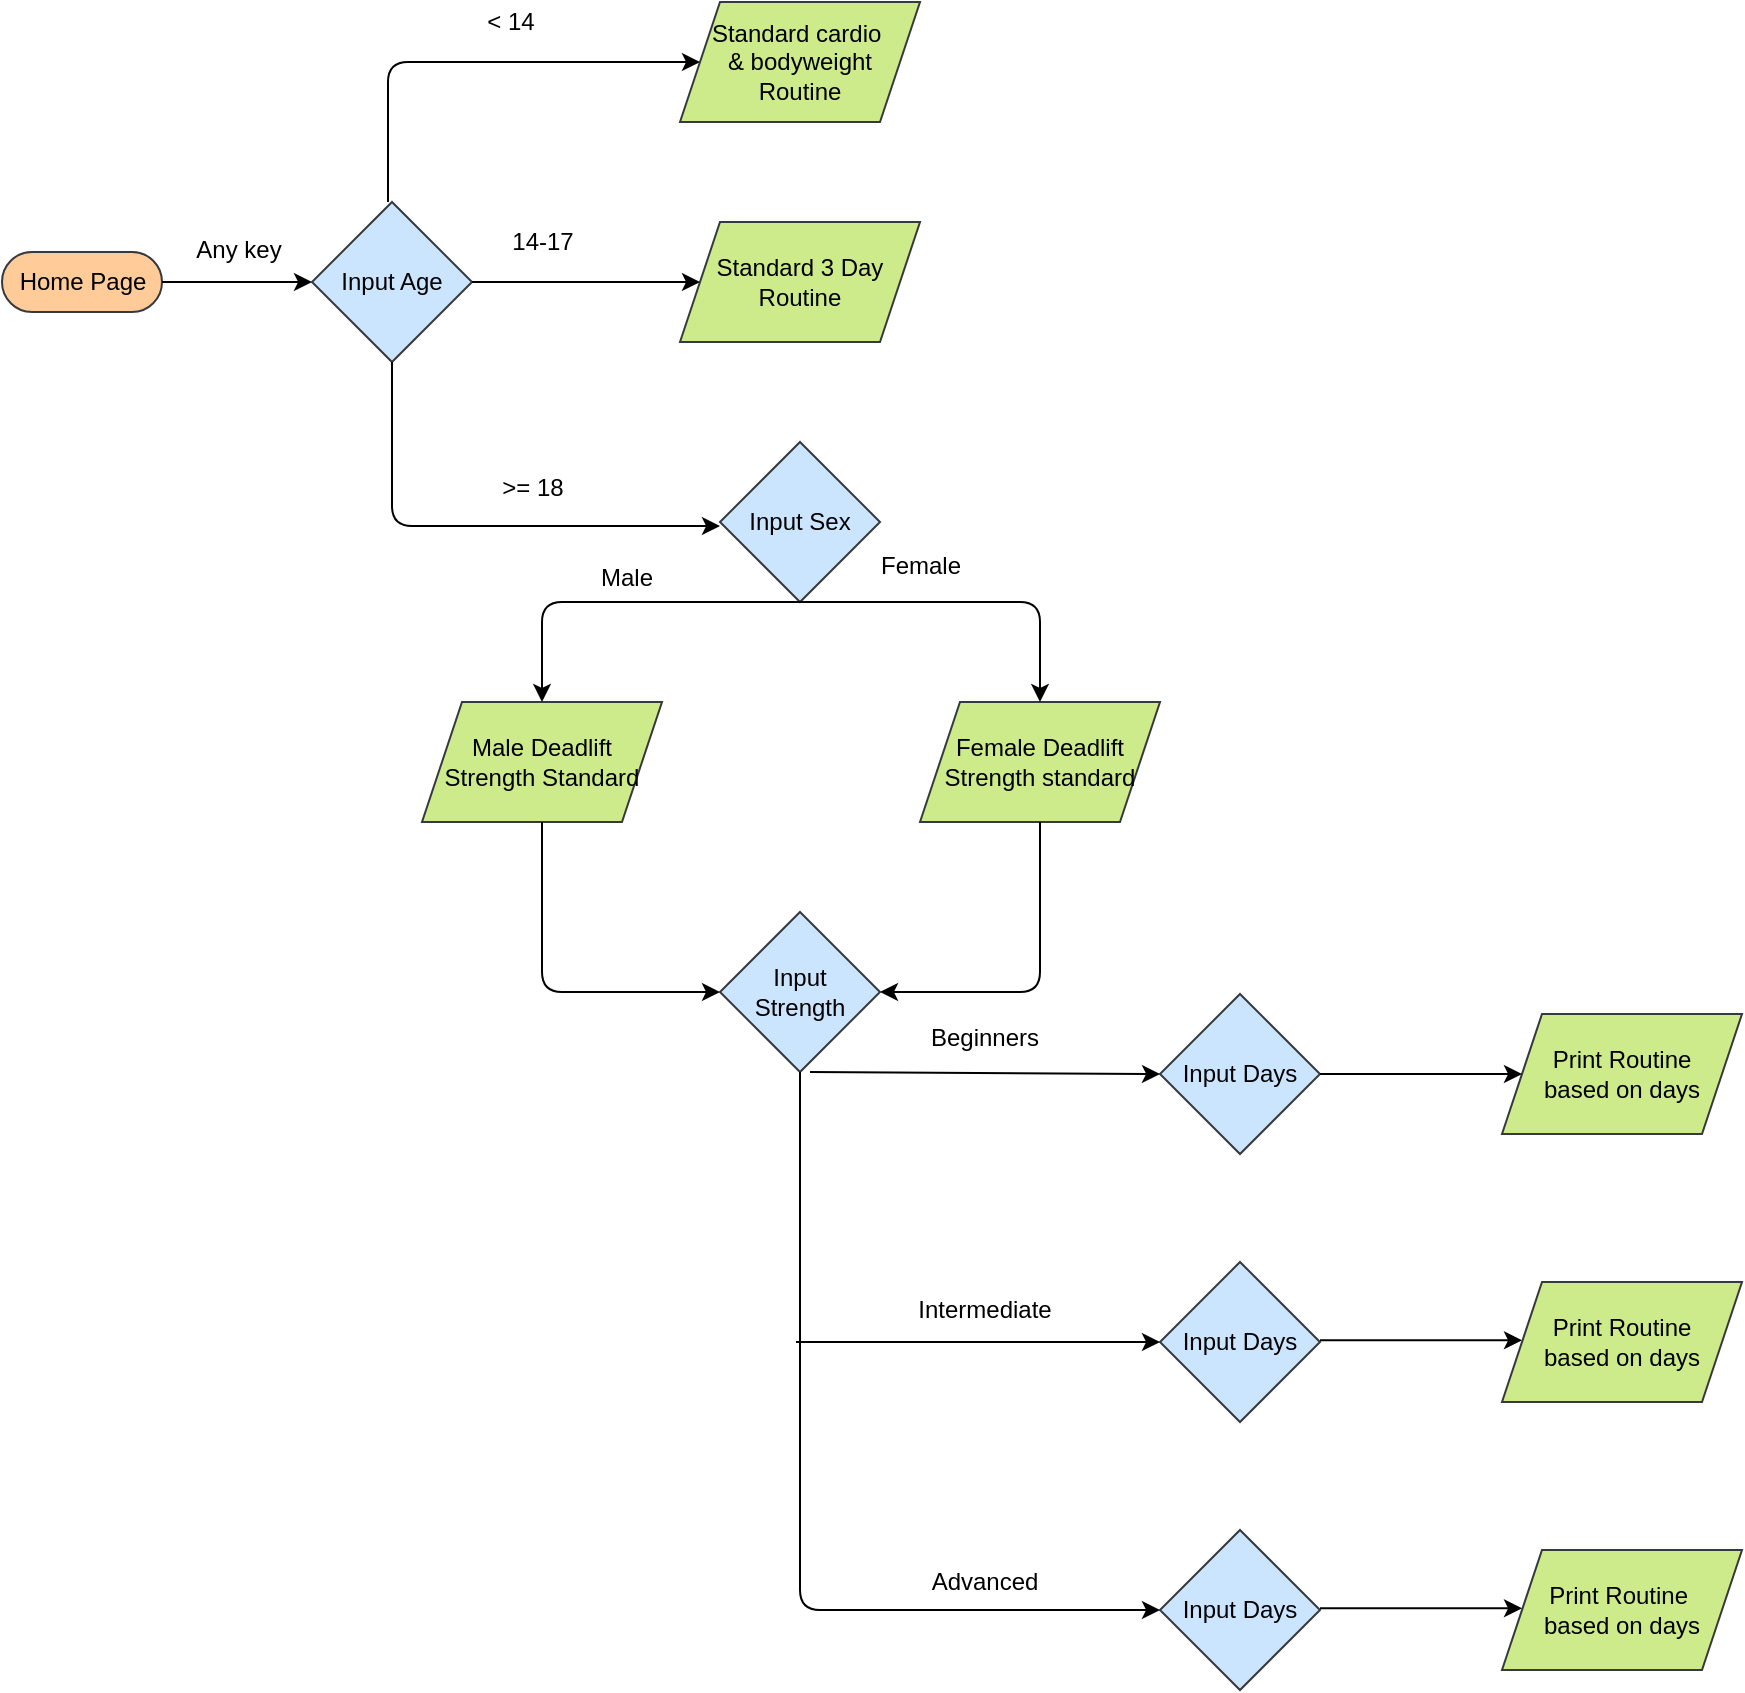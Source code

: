 <mxfile version="14.9.0" type="device"><diagram id="m_XJc1CSSbAmweSpiA36" name="Page-1"><mxGraphModel dx="2583" dy="1445" grid="0" gridSize="10" guides="1" tooltips="1" connect="1" arrows="1" fold="1" page="1" pageScale="1" pageWidth="1654" pageHeight="1169" math="0" shadow="0"><root><mxCell id="0"/><mxCell id="1" parent="0"/><mxCell id="C4KNqhpjq2YHqW3zjoB6-22" value="Home Page" style="html=1;dashed=0;whitespace=wrap;shape=mxgraph.dfd.start;fillColor=#ffcc99;strokeColor=#36393d;" vertex="1" parent="1"><mxGeometry x="25" y="171" width="80" height="30" as="geometry"/></mxCell><mxCell id="C4KNqhpjq2YHqW3zjoB6-23" value="Input Age" style="rhombus;whiteSpace=wrap;html=1;fillColor=#cce5ff;strokeColor=#36393d;" vertex="1" parent="1"><mxGeometry x="180" y="146" width="80" height="80" as="geometry"/></mxCell><mxCell id="C4KNqhpjq2YHqW3zjoB6-24" value="" style="endArrow=classic;html=1;exitX=1;exitY=0.5;exitDx=0;exitDy=0;exitPerimeter=0;entryX=0;entryY=0.5;entryDx=0;entryDy=0;" edge="1" parent="1" source="C4KNqhpjq2YHqW3zjoB6-22" target="C4KNqhpjq2YHqW3zjoB6-23"><mxGeometry width="50" height="50" relative="1" as="geometry"><mxPoint x="411" y="171" as="sourcePoint"/><mxPoint x="461" y="121" as="targetPoint"/></mxGeometry></mxCell><mxCell id="C4KNqhpjq2YHqW3zjoB6-25" value="Any key" style="text;html=1;align=center;verticalAlign=middle;resizable=0;points=[];autosize=1;strokeColor=none;" vertex="1" parent="1"><mxGeometry x="117" y="161" width="52" height="18" as="geometry"/></mxCell><mxCell id="C4KNqhpjq2YHqW3zjoB6-26" value="Standard 3 Day&lt;br&gt;Routine" style="shape=parallelogram;perimeter=parallelogramPerimeter;whiteSpace=wrap;html=1;fixedSize=1;fillColor=#cdeb8b;strokeColor=#36393d;" vertex="1" parent="1"><mxGeometry x="364" y="156" width="120" height="60" as="geometry"/></mxCell><mxCell id="C4KNqhpjq2YHqW3zjoB6-27" value="Standard cardio&amp;nbsp;&lt;br&gt;&amp;amp; bodyweight&lt;br&gt;Routine" style="shape=parallelogram;perimeter=parallelogramPerimeter;whiteSpace=wrap;html=1;fixedSize=1;fillColor=#cdeb8b;strokeColor=#36393d;" vertex="1" parent="1"><mxGeometry x="364" y="46" width="120" height="60" as="geometry"/></mxCell><mxCell id="C4KNqhpjq2YHqW3zjoB6-28" value="" style="endArrow=classic;html=1;entryX=0;entryY=0.5;entryDx=0;entryDy=0;" edge="1" parent="1" target="C4KNqhpjq2YHqW3zjoB6-27"><mxGeometry width="50" height="50" relative="1" as="geometry"><mxPoint x="218" y="146" as="sourcePoint"/><mxPoint x="268" y="96" as="targetPoint"/><Array as="points"><mxPoint x="218" y="76"/></Array></mxGeometry></mxCell><mxCell id="C4KNqhpjq2YHqW3zjoB6-29" value="" style="endArrow=classic;html=1;exitX=1;exitY=0.5;exitDx=0;exitDy=0;entryX=0;entryY=0.5;entryDx=0;entryDy=0;" edge="1" parent="1" source="C4KNqhpjq2YHqW3zjoB6-23" target="C4KNqhpjq2YHqW3zjoB6-26"><mxGeometry width="50" height="50" relative="1" as="geometry"><mxPoint x="407" y="570" as="sourcePoint"/><mxPoint x="457" y="520" as="targetPoint"/></mxGeometry></mxCell><mxCell id="C4KNqhpjq2YHqW3zjoB6-31" value="&amp;lt; 14" style="text;html=1;align=center;verticalAlign=middle;resizable=0;points=[];autosize=1;strokeColor=none;" vertex="1" parent="1"><mxGeometry x="262" y="47" width="34" height="18" as="geometry"/></mxCell><mxCell id="C4KNqhpjq2YHqW3zjoB6-32" value="14-17" style="text;html=1;align=center;verticalAlign=middle;resizable=0;points=[];autosize=1;strokeColor=none;" vertex="1" parent="1"><mxGeometry x="275" y="157" width="40" height="18" as="geometry"/></mxCell><mxCell id="C4KNqhpjq2YHqW3zjoB6-33" value="Input Sex" style="rhombus;whiteSpace=wrap;html=1;fillColor=#cce5ff;strokeColor=#36393d;" vertex="1" parent="1"><mxGeometry x="384" y="266" width="80" height="80" as="geometry"/></mxCell><mxCell id="C4KNqhpjq2YHqW3zjoB6-34" value="" style="endArrow=classic;html=1;exitX=0.5;exitY=1;exitDx=0;exitDy=0;entryX=0;entryY=0.525;entryDx=0;entryDy=0;entryPerimeter=0;" edge="1" parent="1" source="C4KNqhpjq2YHqW3zjoB6-23" target="C4KNqhpjq2YHqW3zjoB6-33"><mxGeometry width="50" height="50" relative="1" as="geometry"><mxPoint x="407" y="548" as="sourcePoint"/><mxPoint x="457" y="498" as="targetPoint"/><Array as="points"><mxPoint x="220" y="308"/></Array></mxGeometry></mxCell><mxCell id="C4KNqhpjq2YHqW3zjoB6-35" value="&amp;gt;= 18" style="text;html=1;align=center;verticalAlign=middle;resizable=0;points=[];autosize=1;strokeColor=none;" vertex="1" parent="1"><mxGeometry x="270" y="280" width="40" height="18" as="geometry"/></mxCell><mxCell id="C4KNqhpjq2YHqW3zjoB6-36" value="Female Deadlift&lt;br&gt;Strength standard" style="shape=parallelogram;perimeter=parallelogramPerimeter;whiteSpace=wrap;html=1;fixedSize=1;fillColor=#cdeb8b;strokeColor=#36393d;" vertex="1" parent="1"><mxGeometry x="484" y="396" width="120" height="60" as="geometry"/></mxCell><mxCell id="C4KNqhpjq2YHqW3zjoB6-37" value="Male Deadlift&lt;br&gt;Strength Standard" style="shape=parallelogram;perimeter=parallelogramPerimeter;whiteSpace=wrap;html=1;fixedSize=1;fillColor=#cdeb8b;strokeColor=#36393d;" vertex="1" parent="1"><mxGeometry x="235" y="396" width="120" height="60" as="geometry"/></mxCell><mxCell id="C4KNqhpjq2YHqW3zjoB6-38" value="" style="endArrow=classic;html=1;exitX=0.5;exitY=1;exitDx=0;exitDy=0;entryX=0.5;entryY=0;entryDx=0;entryDy=0;" edge="1" parent="1" source="C4KNqhpjq2YHqW3zjoB6-33" target="C4KNqhpjq2YHqW3zjoB6-36"><mxGeometry width="50" height="50" relative="1" as="geometry"><mxPoint x="407" y="548" as="sourcePoint"/><mxPoint x="457" y="498" as="targetPoint"/><Array as="points"><mxPoint x="544" y="346"/></Array></mxGeometry></mxCell><mxCell id="C4KNqhpjq2YHqW3zjoB6-39" value="" style="endArrow=classic;html=1;exitX=0.5;exitY=1;exitDx=0;exitDy=0;entryX=0.5;entryY=0;entryDx=0;entryDy=0;" edge="1" parent="1" source="C4KNqhpjq2YHqW3zjoB6-33" target="C4KNqhpjq2YHqW3zjoB6-37"><mxGeometry width="50" height="50" relative="1" as="geometry"><mxPoint x="407" y="548" as="sourcePoint"/><mxPoint x="314" y="541" as="targetPoint"/><Array as="points"><mxPoint x="295" y="346"/></Array></mxGeometry></mxCell><mxCell id="C4KNqhpjq2YHqW3zjoB6-40" value="Male" style="text;html=1;align=center;verticalAlign=middle;resizable=0;points=[];autosize=1;strokeColor=none;" vertex="1" parent="1"><mxGeometry x="319" y="325" width="36" height="18" as="geometry"/></mxCell><mxCell id="C4KNqhpjq2YHqW3zjoB6-41" value="Female" style="text;html=1;align=center;verticalAlign=middle;resizable=0;points=[];autosize=1;strokeColor=none;" vertex="1" parent="1"><mxGeometry x="459" y="319" width="50" height="18" as="geometry"/></mxCell><mxCell id="C4KNqhpjq2YHqW3zjoB6-42" value="Input&lt;br&gt;Strength" style="rhombus;whiteSpace=wrap;html=1;fillColor=#cce5ff;strokeColor=#36393d;" vertex="1" parent="1"><mxGeometry x="384" y="501" width="80" height="80" as="geometry"/></mxCell><mxCell id="C4KNqhpjq2YHqW3zjoB6-43" value="" style="endArrow=classic;html=1;exitX=0.5;exitY=1;exitDx=0;exitDy=0;entryX=1;entryY=0.5;entryDx=0;entryDy=0;" edge="1" parent="1" source="C4KNqhpjq2YHqW3zjoB6-36" target="C4KNqhpjq2YHqW3zjoB6-42"><mxGeometry width="50" height="50" relative="1" as="geometry"><mxPoint x="407" y="535" as="sourcePoint"/><mxPoint x="457" y="485" as="targetPoint"/><Array as="points"><mxPoint x="544" y="541"/></Array></mxGeometry></mxCell><mxCell id="C4KNqhpjq2YHqW3zjoB6-44" value="" style="endArrow=classic;html=1;exitX=0.5;exitY=1;exitDx=0;exitDy=0;entryX=0;entryY=0.5;entryDx=0;entryDy=0;" edge="1" parent="1" source="C4KNqhpjq2YHqW3zjoB6-37" target="C4KNqhpjq2YHqW3zjoB6-42"><mxGeometry width="50" height="50" relative="1" as="geometry"><mxPoint x="407" y="535" as="sourcePoint"/><mxPoint x="457" y="485" as="targetPoint"/><Array as="points"><mxPoint x="295" y="541"/></Array></mxGeometry></mxCell><mxCell id="C4KNqhpjq2YHqW3zjoB6-45" value="Input Days" style="rhombus;whiteSpace=wrap;html=1;fillColor=#cce5ff;strokeColor=#36393d;" vertex="1" parent="1"><mxGeometry x="604" y="810" width="80" height="80" as="geometry"/></mxCell><mxCell id="C4KNqhpjq2YHqW3zjoB6-46" value="Input Days" style="rhombus;whiteSpace=wrap;html=1;fillColor=#cce5ff;strokeColor=#36393d;" vertex="1" parent="1"><mxGeometry x="604" y="676" width="80" height="80" as="geometry"/></mxCell><mxCell id="C4KNqhpjq2YHqW3zjoB6-47" value="Input Days" style="rhombus;whiteSpace=wrap;html=1;fillColor=#cce5ff;strokeColor=#36393d;" vertex="1" parent="1"><mxGeometry x="604" y="542" width="80" height="80" as="geometry"/></mxCell><mxCell id="C4KNqhpjq2YHqW3zjoB6-48" value="" style="endArrow=classic;html=1;exitX=0.5;exitY=1;exitDx=0;exitDy=0;entryX=0;entryY=0.5;entryDx=0;entryDy=0;" edge="1" parent="1" source="C4KNqhpjq2YHqW3zjoB6-42" target="C4KNqhpjq2YHqW3zjoB6-45"><mxGeometry width="50" height="50" relative="1" as="geometry"><mxPoint x="407" y="527" as="sourcePoint"/><mxPoint x="457" y="477" as="targetPoint"/><Array as="points"><mxPoint x="424" y="850"/></Array></mxGeometry></mxCell><mxCell id="C4KNqhpjq2YHqW3zjoB6-49" value="" style="endArrow=classic;html=1;entryX=0;entryY=0.5;entryDx=0;entryDy=0;" edge="1" parent="1" target="C4KNqhpjq2YHqW3zjoB6-46"><mxGeometry width="50" height="50" relative="1" as="geometry"><mxPoint x="422" y="716" as="sourcePoint"/><mxPoint x="457" y="477" as="targetPoint"/></mxGeometry></mxCell><mxCell id="C4KNqhpjq2YHqW3zjoB6-50" value="" style="endArrow=classic;html=1;entryX=0;entryY=0.5;entryDx=0;entryDy=0;" edge="1" parent="1" target="C4KNqhpjq2YHqW3zjoB6-47"><mxGeometry width="50" height="50" relative="1" as="geometry"><mxPoint x="429" y="581" as="sourcePoint"/><mxPoint x="457" y="477" as="targetPoint"/></mxGeometry></mxCell><mxCell id="C4KNqhpjq2YHqW3zjoB6-51" value="Beginners" style="text;html=1;align=center;verticalAlign=middle;resizable=0;points=[];autosize=1;strokeColor=none;" vertex="1" parent="1"><mxGeometry x="484" y="555" width="64" height="18" as="geometry"/></mxCell><mxCell id="C4KNqhpjq2YHqW3zjoB6-52" value="Intermediate" style="text;html=1;align=center;verticalAlign=middle;resizable=0;points=[];autosize=1;strokeColor=none;" vertex="1" parent="1"><mxGeometry x="478" y="691" width="76" height="18" as="geometry"/></mxCell><mxCell id="C4KNqhpjq2YHqW3zjoB6-53" value="Advanced" style="text;html=1;align=center;verticalAlign=middle;resizable=0;points=[];autosize=1;strokeColor=none;" vertex="1" parent="1"><mxGeometry x="484" y="827" width="64" height="18" as="geometry"/></mxCell><mxCell id="C4KNqhpjq2YHqW3zjoB6-54" value="Print Routine&lt;br&gt;based on days" style="shape=parallelogram;perimeter=parallelogramPerimeter;whiteSpace=wrap;html=1;fixedSize=1;fillColor=#cdeb8b;strokeColor=#36393d;" vertex="1" parent="1"><mxGeometry x="775" y="552" width="120" height="60" as="geometry"/></mxCell><mxCell id="C4KNqhpjq2YHqW3zjoB6-55" value="Print Routine&lt;br&gt;based on days" style="shape=parallelogram;perimeter=parallelogramPerimeter;whiteSpace=wrap;html=1;fixedSize=1;fillColor=#cdeb8b;strokeColor=#36393d;" vertex="1" parent="1"><mxGeometry x="775" y="686" width="120" height="60" as="geometry"/></mxCell><mxCell id="C4KNqhpjq2YHqW3zjoB6-56" value="Print Routine&amp;nbsp;&lt;br&gt;based on days" style="shape=parallelogram;perimeter=parallelogramPerimeter;whiteSpace=wrap;html=1;fixedSize=1;fillColor=#cdeb8b;strokeColor=#36393d;" vertex="1" parent="1"><mxGeometry x="775" y="820" width="120" height="60" as="geometry"/></mxCell><mxCell id="C4KNqhpjq2YHqW3zjoB6-57" value="" style="endArrow=classic;html=1;exitX=1;exitY=0.5;exitDx=0;exitDy=0;entryX=0;entryY=0.5;entryDx=0;entryDy=0;" edge="1" parent="1" source="C4KNqhpjq2YHqW3zjoB6-47" target="C4KNqhpjq2YHqW3zjoB6-54"><mxGeometry width="50" height="50" relative="1" as="geometry"><mxPoint x="407" y="527" as="sourcePoint"/><mxPoint x="457" y="477" as="targetPoint"/></mxGeometry></mxCell><mxCell id="C4KNqhpjq2YHqW3zjoB6-58" value="" style="endArrow=classic;html=1;exitX=1;exitY=0.5;exitDx=0;exitDy=0;entryX=0;entryY=0.5;entryDx=0;entryDy=0;" edge="1" parent="1"><mxGeometry width="50" height="50" relative="1" as="geometry"><mxPoint x="684" y="715.17" as="sourcePoint"/><mxPoint x="785" y="715.17" as="targetPoint"/></mxGeometry></mxCell><mxCell id="C4KNqhpjq2YHqW3zjoB6-59" value="" style="endArrow=classic;html=1;exitX=1;exitY=0.5;exitDx=0;exitDy=0;entryX=0;entryY=0.5;entryDx=0;entryDy=0;" edge="1" parent="1"><mxGeometry width="50" height="50" relative="1" as="geometry"><mxPoint x="684" y="849.17" as="sourcePoint"/><mxPoint x="785" y="849.17" as="targetPoint"/></mxGeometry></mxCell></root></mxGraphModel></diagram></mxfile>